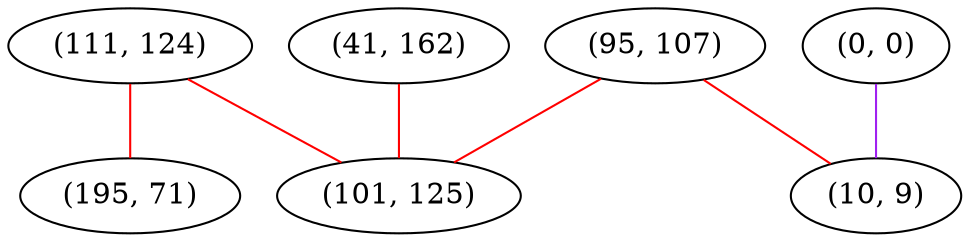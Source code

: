 graph "" {
"(95, 107)";
"(0, 0)";
"(41, 162)";
"(111, 124)";
"(195, 71)";
"(101, 125)";
"(10, 9)";
"(95, 107)" -- "(101, 125)"  [color=red, key=0, weight=1];
"(95, 107)" -- "(10, 9)"  [color=red, key=0, weight=1];
"(0, 0)" -- "(10, 9)"  [color=purple, key=0, weight=4];
"(41, 162)" -- "(101, 125)"  [color=red, key=0, weight=1];
"(111, 124)" -- "(195, 71)"  [color=red, key=0, weight=1];
"(111, 124)" -- "(101, 125)"  [color=red, key=0, weight=1];
}
